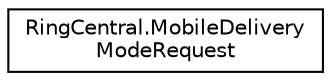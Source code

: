 digraph "Graphical Class Hierarchy"
{
 // LATEX_PDF_SIZE
  edge [fontname="Helvetica",fontsize="10",labelfontname="Helvetica",labelfontsize="10"];
  node [fontname="Helvetica",fontsize="10",shape=record];
  rankdir="LR";
  Node0 [label="RingCentral.MobileDelivery\lModeRequest",height=0.2,width=0.4,color="black", fillcolor="white", style="filled",URL="$classRingCentral_1_1MobileDeliveryModeRequest.html",tooltip=" "];
}
